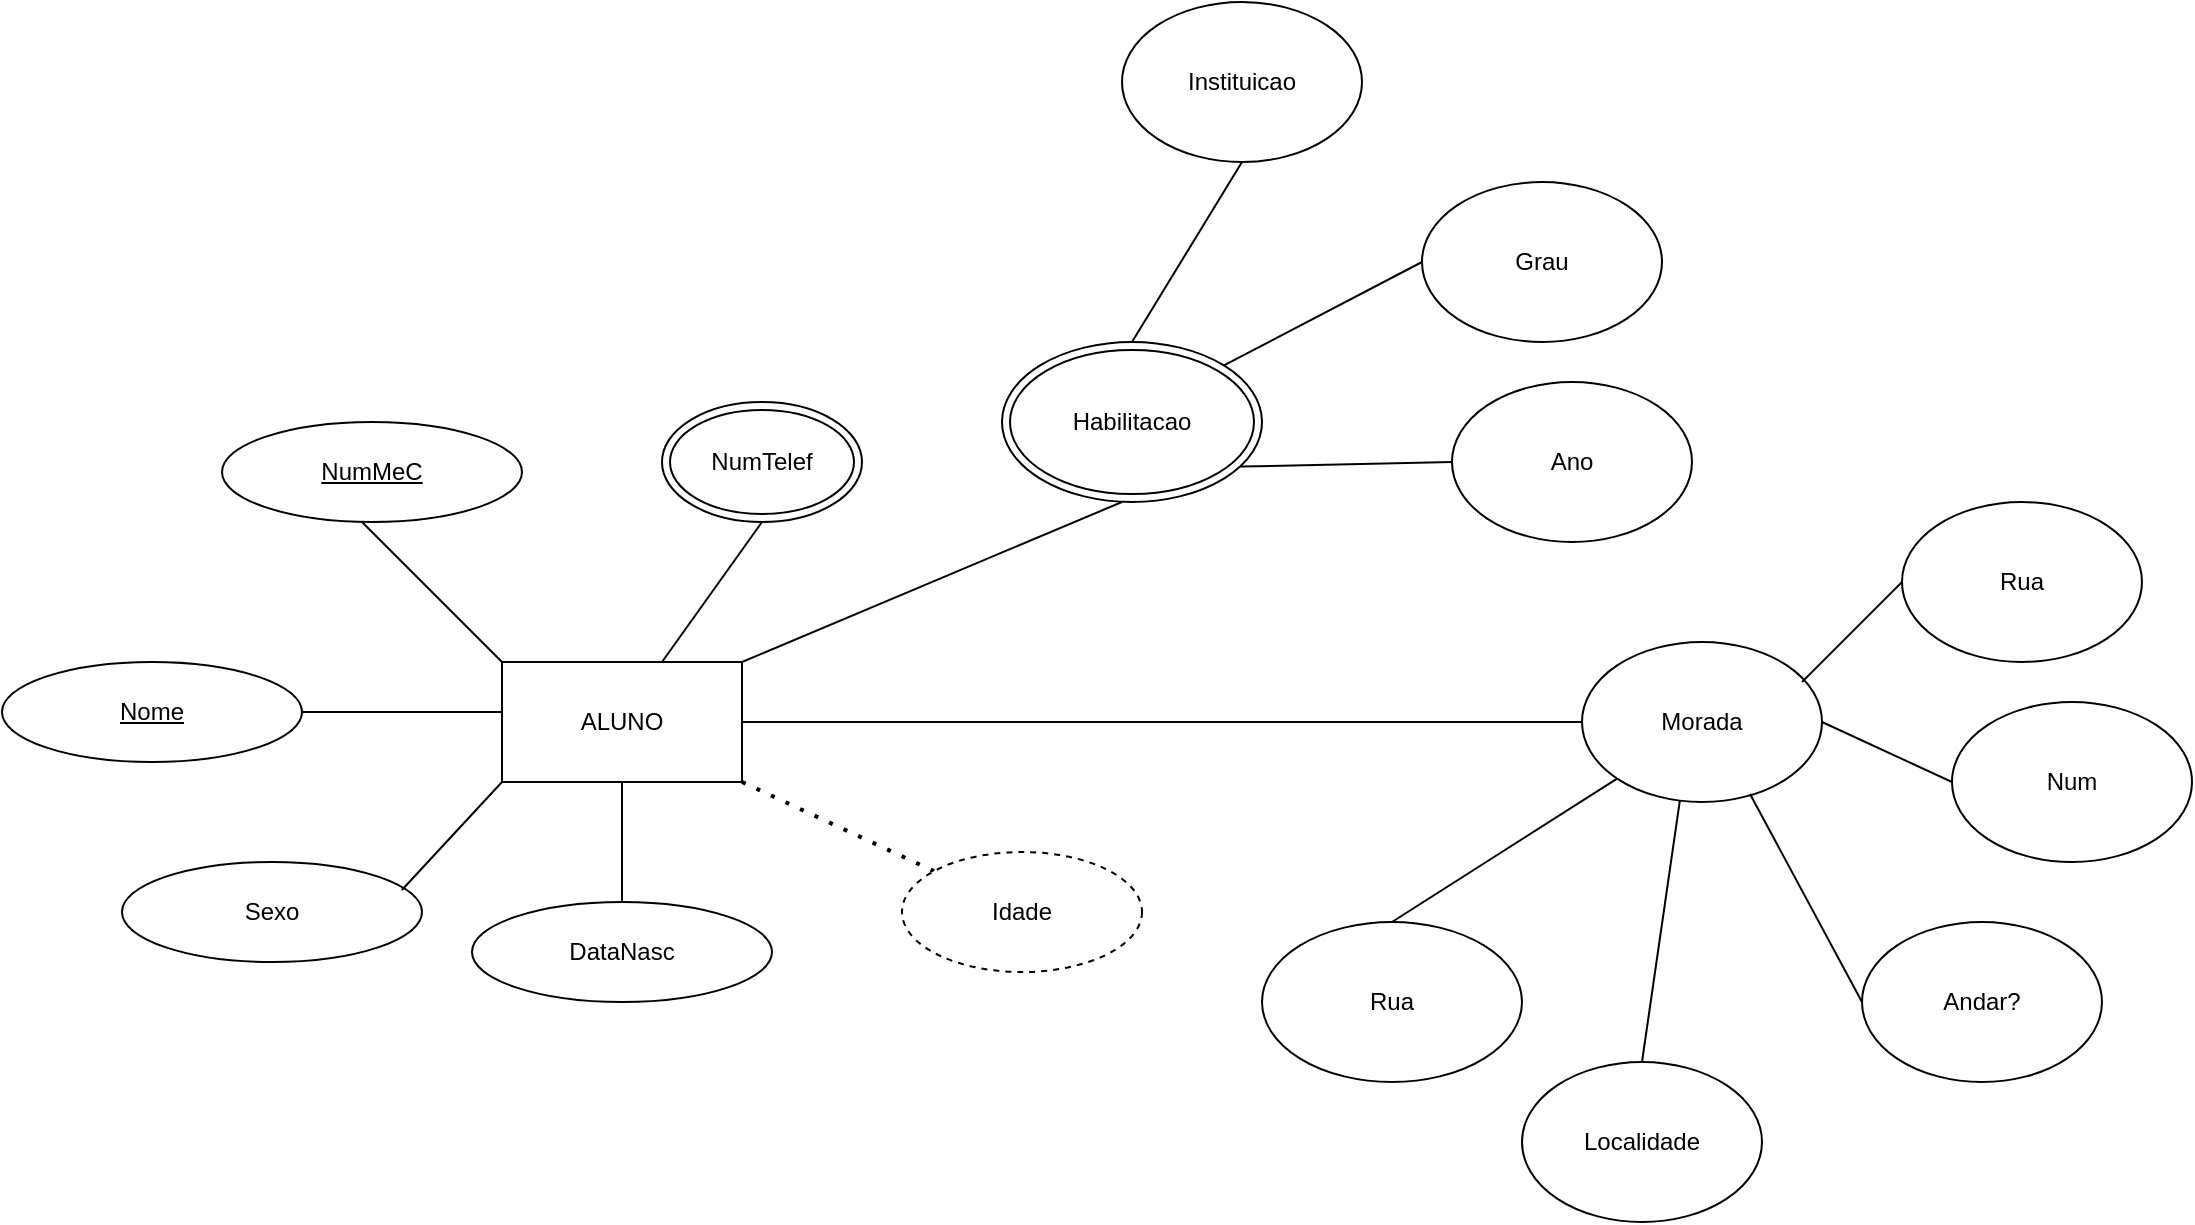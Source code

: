 <mxfile version="23.1.5" type="github">
  <diagram id="C5RBs43oDa-KdzZeNtuy" name="Page-1">
    <mxGraphModel dx="1713" dy="826" grid="1" gridSize="10" guides="1" tooltips="1" connect="1" arrows="1" fold="1" page="1" pageScale="1" pageWidth="827" pageHeight="1169" math="0" shadow="0">
      <root>
        <mxCell id="WIyWlLk6GJQsqaUBKTNV-0" />
        <mxCell id="WIyWlLk6GJQsqaUBKTNV-1" parent="WIyWlLk6GJQsqaUBKTNV-0" />
        <mxCell id="f7DN1OeZ6oLLEcZcuQL8-0" value="ALUNO" style="rounded=0;whiteSpace=wrap;html=1;" vertex="1" parent="WIyWlLk6GJQsqaUBKTNV-1">
          <mxGeometry x="-210" y="350" width="120" height="60" as="geometry" />
        </mxCell>
        <mxCell id="f7DN1OeZ6oLLEcZcuQL8-1" value="" style="endArrow=none;html=1;rounded=0;" edge="1" parent="WIyWlLk6GJQsqaUBKTNV-1">
          <mxGeometry width="50" height="50" relative="1" as="geometry">
            <mxPoint x="-210" y="350" as="sourcePoint" />
            <mxPoint x="-280" y="280" as="targetPoint" />
          </mxGeometry>
        </mxCell>
        <mxCell id="f7DN1OeZ6oLLEcZcuQL8-2" value="&lt;u&gt;NumMeC&lt;/u&gt;" style="ellipse;whiteSpace=wrap;html=1;" vertex="1" parent="WIyWlLk6GJQsqaUBKTNV-1">
          <mxGeometry x="-350" y="230" width="150" height="50" as="geometry" />
        </mxCell>
        <mxCell id="f7DN1OeZ6oLLEcZcuQL8-3" value="" style="endArrow=none;html=1;rounded=0;entryX=1;entryY=0.5;entryDx=0;entryDy=0;" edge="1" parent="WIyWlLk6GJQsqaUBKTNV-1" target="f7DN1OeZ6oLLEcZcuQL8-4">
          <mxGeometry width="50" height="50" relative="1" as="geometry">
            <mxPoint x="-210" y="375" as="sourcePoint" />
            <mxPoint x="-300" y="330" as="targetPoint" />
          </mxGeometry>
        </mxCell>
        <mxCell id="f7DN1OeZ6oLLEcZcuQL8-4" value="&lt;u&gt;Nome&lt;/u&gt;" style="ellipse;whiteSpace=wrap;html=1;" vertex="1" parent="WIyWlLk6GJQsqaUBKTNV-1">
          <mxGeometry x="-460" y="350" width="150" height="50" as="geometry" />
        </mxCell>
        <mxCell id="f7DN1OeZ6oLLEcZcuQL8-5" value="Sexo" style="ellipse;whiteSpace=wrap;html=1;" vertex="1" parent="WIyWlLk6GJQsqaUBKTNV-1">
          <mxGeometry x="-400" y="450" width="150" height="50" as="geometry" />
        </mxCell>
        <mxCell id="f7DN1OeZ6oLLEcZcuQL8-6" value="" style="endArrow=none;html=1;rounded=0;exitX=0.933;exitY=0.28;exitDx=0;exitDy=0;exitPerimeter=0;" edge="1" parent="WIyWlLk6GJQsqaUBKTNV-1" source="f7DN1OeZ6oLLEcZcuQL8-5">
          <mxGeometry width="50" height="50" relative="1" as="geometry">
            <mxPoint x="-260" y="470" as="sourcePoint" />
            <mxPoint x="-210" y="410" as="targetPoint" />
          </mxGeometry>
        </mxCell>
        <mxCell id="f7DN1OeZ6oLLEcZcuQL8-7" value="DataNasc" style="ellipse;whiteSpace=wrap;html=1;" vertex="1" parent="WIyWlLk6GJQsqaUBKTNV-1">
          <mxGeometry x="-225" y="470" width="150" height="50" as="geometry" />
        </mxCell>
        <mxCell id="f7DN1OeZ6oLLEcZcuQL8-8" value="" style="endArrow=none;html=1;rounded=0;exitX=0.5;exitY=0;exitDx=0;exitDy=0;entryX=0.5;entryY=1;entryDx=0;entryDy=0;" edge="1" parent="WIyWlLk6GJQsqaUBKTNV-1" source="f7DN1OeZ6oLLEcZcuQL8-7" target="f7DN1OeZ6oLLEcZcuQL8-0">
          <mxGeometry width="50" height="50" relative="1" as="geometry">
            <mxPoint x="-250" y="474" as="sourcePoint" />
            <mxPoint x="-200" y="420" as="targetPoint" />
          </mxGeometry>
        </mxCell>
        <mxCell id="f7DN1OeZ6oLLEcZcuQL8-9" value="" style="endArrow=none;dashed=1;html=1;dashPattern=1 3;strokeWidth=2;rounded=0;exitX=1;exitY=1;exitDx=0;exitDy=0;" edge="1" parent="WIyWlLk6GJQsqaUBKTNV-1" source="f7DN1OeZ6oLLEcZcuQL8-0" target="f7DN1OeZ6oLLEcZcuQL8-10">
          <mxGeometry width="50" height="50" relative="1" as="geometry">
            <mxPoint x="-30" y="430" as="sourcePoint" />
            <mxPoint y="470" as="targetPoint" />
          </mxGeometry>
        </mxCell>
        <mxCell id="f7DN1OeZ6oLLEcZcuQL8-10" value="Idade" style="ellipse;whiteSpace=wrap;html=1;dashed=1;" vertex="1" parent="WIyWlLk6GJQsqaUBKTNV-1">
          <mxGeometry x="-10" y="445" width="120" height="60" as="geometry" />
        </mxCell>
        <mxCell id="f7DN1OeZ6oLLEcZcuQL8-12" value="" style="endArrow=none;html=1;rounded=0;" edge="1" parent="WIyWlLk6GJQsqaUBKTNV-1">
          <mxGeometry width="50" height="50" relative="1" as="geometry">
            <mxPoint x="-130" y="350" as="sourcePoint" />
            <mxPoint x="-80" y="280" as="targetPoint" />
          </mxGeometry>
        </mxCell>
        <mxCell id="f7DN1OeZ6oLLEcZcuQL8-13" value="" style="endArrow=none;html=1;rounded=0;" edge="1" parent="WIyWlLk6GJQsqaUBKTNV-1">
          <mxGeometry width="50" height="50" relative="1" as="geometry">
            <mxPoint x="-90" y="350" as="sourcePoint" />
            <mxPoint x="100" y="270" as="targetPoint" />
          </mxGeometry>
        </mxCell>
        <mxCell id="f7DN1OeZ6oLLEcZcuQL8-16" value="" style="endArrow=none;html=1;rounded=0;exitX=1;exitY=0;exitDx=0;exitDy=0;" edge="1" parent="WIyWlLk6GJQsqaUBKTNV-1" source="f7DN1OeZ6oLLEcZcuQL8-22">
          <mxGeometry width="50" height="50" relative="1" as="geometry">
            <mxPoint x="145.04" y="162.96" as="sourcePoint" />
            <mxPoint x="250" y="150" as="targetPoint" />
          </mxGeometry>
        </mxCell>
        <mxCell id="f7DN1OeZ6oLLEcZcuQL8-17" value="Grau" style="ellipse;whiteSpace=wrap;html=1;" vertex="1" parent="WIyWlLk6GJQsqaUBKTNV-1">
          <mxGeometry x="250" y="110" width="120" height="80" as="geometry" />
        </mxCell>
        <mxCell id="f7DN1OeZ6oLLEcZcuQL8-18" value="" style="endArrow=none;html=1;rounded=0;exitX=1;exitY=1;exitDx=0;exitDy=0;" edge="1" parent="WIyWlLk6GJQsqaUBKTNV-1">
          <mxGeometry width="50" height="50" relative="1" as="geometry">
            <mxPoint x="152.426" y="252.426" as="sourcePoint" />
            <mxPoint x="265" y="250" as="targetPoint" />
          </mxGeometry>
        </mxCell>
        <mxCell id="f7DN1OeZ6oLLEcZcuQL8-19" value="Ano" style="ellipse;whiteSpace=wrap;html=1;" vertex="1" parent="WIyWlLk6GJQsqaUBKTNV-1">
          <mxGeometry x="265" y="210" width="120" height="80" as="geometry" />
        </mxCell>
        <mxCell id="f7DN1OeZ6oLLEcZcuQL8-20" value="" style="endArrow=none;html=1;rounded=0;exitX=0.5;exitY=0;exitDx=0;exitDy=0;" edge="1" parent="WIyWlLk6GJQsqaUBKTNV-1" source="f7DN1OeZ6oLLEcZcuQL8-22">
          <mxGeometry width="50" height="50" relative="1" as="geometry">
            <mxPoint x="110" y="150" as="sourcePoint" />
            <mxPoint x="160" y="100" as="targetPoint" />
          </mxGeometry>
        </mxCell>
        <mxCell id="f7DN1OeZ6oLLEcZcuQL8-21" value="Instituicao" style="ellipse;whiteSpace=wrap;html=1;" vertex="1" parent="WIyWlLk6GJQsqaUBKTNV-1">
          <mxGeometry x="100" y="20" width="120" height="80" as="geometry" />
        </mxCell>
        <mxCell id="f7DN1OeZ6oLLEcZcuQL8-22" value="Habilitacao" style="ellipse;shape=doubleEllipse;whiteSpace=wrap;html=1;" vertex="1" parent="WIyWlLk6GJQsqaUBKTNV-1">
          <mxGeometry x="40" y="190" width="130" height="80" as="geometry" />
        </mxCell>
        <mxCell id="f7DN1OeZ6oLLEcZcuQL8-23" value="NumTelef" style="ellipse;shape=doubleEllipse;whiteSpace=wrap;html=1;" vertex="1" parent="WIyWlLk6GJQsqaUBKTNV-1">
          <mxGeometry x="-130" y="220" width="100" height="60" as="geometry" />
        </mxCell>
        <mxCell id="f7DN1OeZ6oLLEcZcuQL8-25" value="" style="endArrow=none;html=1;rounded=0;exitX=1;exitY=0.5;exitDx=0;exitDy=0;" edge="1" parent="WIyWlLk6GJQsqaUBKTNV-1" source="f7DN1OeZ6oLLEcZcuQL8-0">
          <mxGeometry width="50" height="50" relative="1" as="geometry">
            <mxPoint x="70" y="410" as="sourcePoint" />
            <mxPoint x="330" y="380" as="targetPoint" />
          </mxGeometry>
        </mxCell>
        <mxCell id="f7DN1OeZ6oLLEcZcuQL8-26" value="Morada" style="ellipse;whiteSpace=wrap;html=1;" vertex="1" parent="WIyWlLk6GJQsqaUBKTNV-1">
          <mxGeometry x="330" y="340" width="120" height="80" as="geometry" />
        </mxCell>
        <mxCell id="f7DN1OeZ6oLLEcZcuQL8-27" value="" style="endArrow=none;html=1;rounded=0;" edge="1" parent="WIyWlLk6GJQsqaUBKTNV-1">
          <mxGeometry width="50" height="50" relative="1" as="geometry">
            <mxPoint x="440" y="360" as="sourcePoint" />
            <mxPoint x="490" y="310" as="targetPoint" />
          </mxGeometry>
        </mxCell>
        <mxCell id="f7DN1OeZ6oLLEcZcuQL8-28" value="Rua" style="ellipse;whiteSpace=wrap;html=1;" vertex="1" parent="WIyWlLk6GJQsqaUBKTNV-1">
          <mxGeometry x="490" y="270" width="120" height="80" as="geometry" />
        </mxCell>
        <mxCell id="f7DN1OeZ6oLLEcZcuQL8-29" value="" style="endArrow=none;html=1;rounded=0;exitX=1;exitY=0.5;exitDx=0;exitDy=0;" edge="1" parent="WIyWlLk6GJQsqaUBKTNV-1" source="f7DN1OeZ6oLLEcZcuQL8-26">
          <mxGeometry width="50" height="50" relative="1" as="geometry">
            <mxPoint x="465" y="460" as="sourcePoint" />
            <mxPoint x="515" y="410" as="targetPoint" />
          </mxGeometry>
        </mxCell>
        <mxCell id="f7DN1OeZ6oLLEcZcuQL8-30" value="Num" style="ellipse;whiteSpace=wrap;html=1;" vertex="1" parent="WIyWlLk6GJQsqaUBKTNV-1">
          <mxGeometry x="515" y="370" width="120" height="80" as="geometry" />
        </mxCell>
        <mxCell id="f7DN1OeZ6oLLEcZcuQL8-31" value="" style="endArrow=none;html=1;rounded=0;exitX=0.7;exitY=0.95;exitDx=0;exitDy=0;exitPerimeter=0;" edge="1" parent="WIyWlLk6GJQsqaUBKTNV-1" source="f7DN1OeZ6oLLEcZcuQL8-26">
          <mxGeometry width="50" height="50" relative="1" as="geometry">
            <mxPoint x="420" y="570" as="sourcePoint" />
            <mxPoint x="470" y="520" as="targetPoint" />
          </mxGeometry>
        </mxCell>
        <mxCell id="f7DN1OeZ6oLLEcZcuQL8-32" value="Andar?" style="ellipse;whiteSpace=wrap;html=1;" vertex="1" parent="WIyWlLk6GJQsqaUBKTNV-1">
          <mxGeometry x="470" y="480" width="120" height="80" as="geometry" />
        </mxCell>
        <mxCell id="f7DN1OeZ6oLLEcZcuQL8-33" value="" style="endArrow=none;html=1;rounded=0;exitX=0.408;exitY=0.988;exitDx=0;exitDy=0;exitPerimeter=0;entryX=0.5;entryY=0;entryDx=0;entryDy=0;" edge="1" parent="WIyWlLk6GJQsqaUBKTNV-1" source="f7DN1OeZ6oLLEcZcuQL8-26" target="f7DN1OeZ6oLLEcZcuQL8-34">
          <mxGeometry width="50" height="50" relative="1" as="geometry">
            <mxPoint x="250" y="640" as="sourcePoint" />
            <mxPoint x="300" y="590" as="targetPoint" />
          </mxGeometry>
        </mxCell>
        <mxCell id="f7DN1OeZ6oLLEcZcuQL8-34" value="Localidade" style="ellipse;whiteSpace=wrap;html=1;" vertex="1" parent="WIyWlLk6GJQsqaUBKTNV-1">
          <mxGeometry x="300" y="550" width="120" height="80" as="geometry" />
        </mxCell>
        <mxCell id="f7DN1OeZ6oLLEcZcuQL8-35" value="" style="endArrow=none;html=1;rounded=0;entryX=0.5;entryY=0;entryDx=0;entryDy=0;exitX=0;exitY=1;exitDx=0;exitDy=0;" edge="1" parent="WIyWlLk6GJQsqaUBKTNV-1" source="f7DN1OeZ6oLLEcZcuQL8-26" target="f7DN1OeZ6oLLEcZcuQL8-36">
          <mxGeometry width="50" height="50" relative="1" as="geometry">
            <mxPoint x="130" y="570" as="sourcePoint" />
            <mxPoint x="180" y="520" as="targetPoint" />
          </mxGeometry>
        </mxCell>
        <mxCell id="f7DN1OeZ6oLLEcZcuQL8-36" value="Rua" style="ellipse;whiteSpace=wrap;html=1;" vertex="1" parent="WIyWlLk6GJQsqaUBKTNV-1">
          <mxGeometry x="170" y="480" width="130" height="80" as="geometry" />
        </mxCell>
      </root>
    </mxGraphModel>
  </diagram>
</mxfile>
